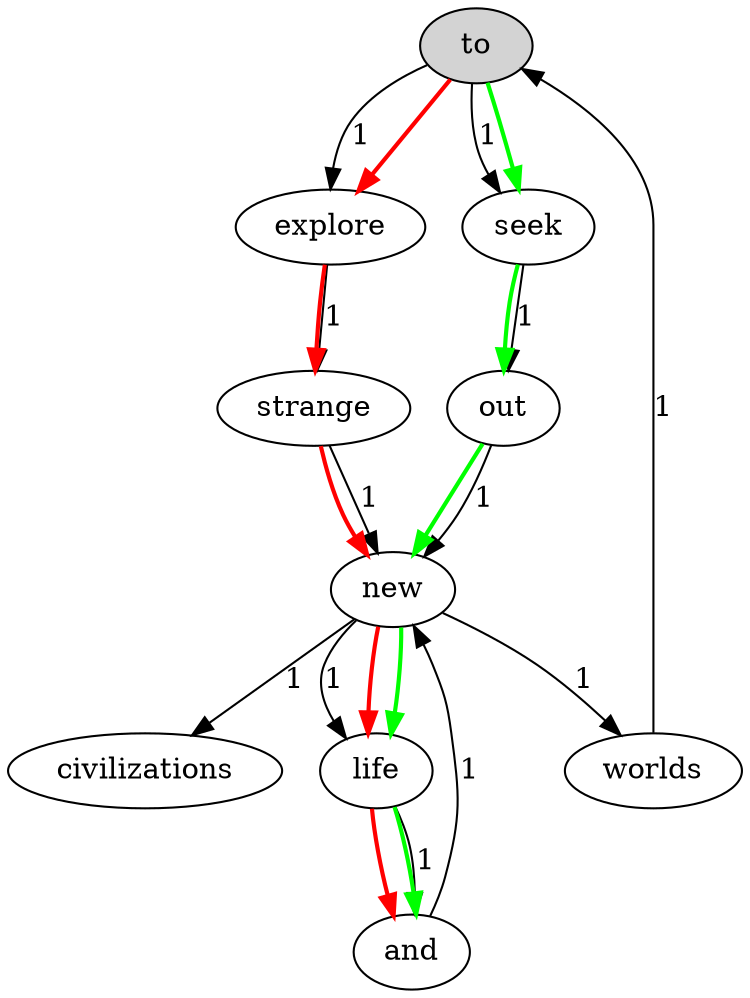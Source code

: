 digraph G {
	to [style=filled, fillcolor=lightgray];
	new -> worlds [label="1"];
	new -> civilizations [label="1"];
	new -> life [label="1"];
	worlds -> to [label="1"];
	explore -> strange [label="1"];
	and -> new [label="1"];
	to -> explore [label="1"];
	to -> seek [label="1"];
	seek -> out [label="1"];
	strange -> new [label="1"];
	life -> and [label="1"];
	out -> new [label="1"];
	to -> explore [color="red", penwidth=2];
	explore -> strange [color="red", penwidth=2];
	strange -> new [color="red", penwidth=2];
	new -> life [color="red", penwidth=2];
	life -> and [color="red", penwidth=2];
	to -> seek [color="green", penwidth=2];
	seek -> out [color="green", penwidth=2];
	out -> new [color="green", penwidth=2];
	new -> life [color="green", penwidth=2];
	life -> and [color="green", penwidth=2];
}
